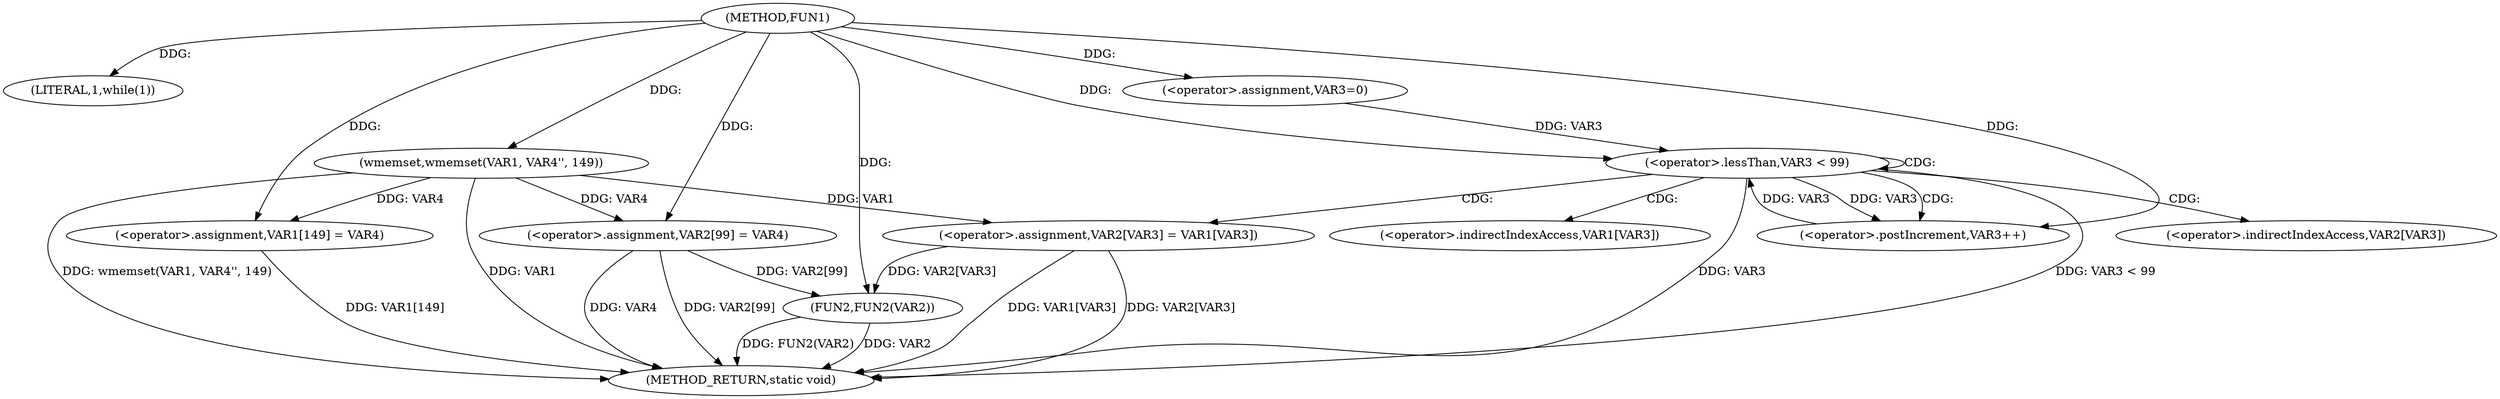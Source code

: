 digraph FUN1 {  
"1000100" [label = "(METHOD,FUN1)" ]
"1000143" [label = "(METHOD_RETURN,static void)" ]
"1000103" [label = "(LITERAL,1,while(1))" ]
"1000109" [label = "(wmemset,wmemset(VAR1, VAR4'', 149))" ]
"1000113" [label = "(<operator>.assignment,VAR1[149] = VAR4)" ]
"1000119" [label = "(<operator>.assignment,VAR3=0)" ]
"1000122" [label = "(<operator>.lessThan,VAR3 < 99)" ]
"1000125" [label = "(<operator>.postIncrement,VAR3++)" ]
"1000128" [label = "(<operator>.assignment,VAR2[VAR3] = VAR1[VAR3])" ]
"1000135" [label = "(<operator>.assignment,VAR2[99] = VAR4)" ]
"1000140" [label = "(FUN2,FUN2(VAR2))" ]
"1000129" [label = "(<operator>.indirectIndexAccess,VAR2[VAR3])" ]
"1000132" [label = "(<operator>.indirectIndexAccess,VAR1[VAR3])" ]
  "1000113" -> "1000143"  [ label = "DDG: VAR1[149]"] 
  "1000140" -> "1000143"  [ label = "DDG: FUN2(VAR2)"] 
  "1000128" -> "1000143"  [ label = "DDG: VAR2[VAR3]"] 
  "1000109" -> "1000143"  [ label = "DDG: wmemset(VAR1, VAR4'', 149)"] 
  "1000122" -> "1000143"  [ label = "DDG: VAR3"] 
  "1000128" -> "1000143"  [ label = "DDG: VAR1[VAR3]"] 
  "1000140" -> "1000143"  [ label = "DDG: VAR2"] 
  "1000135" -> "1000143"  [ label = "DDG: VAR4"] 
  "1000109" -> "1000143"  [ label = "DDG: VAR1"] 
  "1000135" -> "1000143"  [ label = "DDG: VAR2[99]"] 
  "1000122" -> "1000143"  [ label = "DDG: VAR3 < 99"] 
  "1000100" -> "1000103"  [ label = "DDG: "] 
  "1000100" -> "1000109"  [ label = "DDG: "] 
  "1000109" -> "1000113"  [ label = "DDG: VAR4"] 
  "1000100" -> "1000113"  [ label = "DDG: "] 
  "1000100" -> "1000119"  [ label = "DDG: "] 
  "1000125" -> "1000122"  [ label = "DDG: VAR3"] 
  "1000119" -> "1000122"  [ label = "DDG: VAR3"] 
  "1000100" -> "1000122"  [ label = "DDG: "] 
  "1000122" -> "1000125"  [ label = "DDG: VAR3"] 
  "1000100" -> "1000125"  [ label = "DDG: "] 
  "1000109" -> "1000128"  [ label = "DDG: VAR1"] 
  "1000100" -> "1000135"  [ label = "DDG: "] 
  "1000109" -> "1000135"  [ label = "DDG: VAR4"] 
  "1000128" -> "1000140"  [ label = "DDG: VAR2[VAR3]"] 
  "1000135" -> "1000140"  [ label = "DDG: VAR2[99]"] 
  "1000100" -> "1000140"  [ label = "DDG: "] 
  "1000122" -> "1000125"  [ label = "CDG: "] 
  "1000122" -> "1000132"  [ label = "CDG: "] 
  "1000122" -> "1000128"  [ label = "CDG: "] 
  "1000122" -> "1000129"  [ label = "CDG: "] 
  "1000122" -> "1000122"  [ label = "CDG: "] 
}
